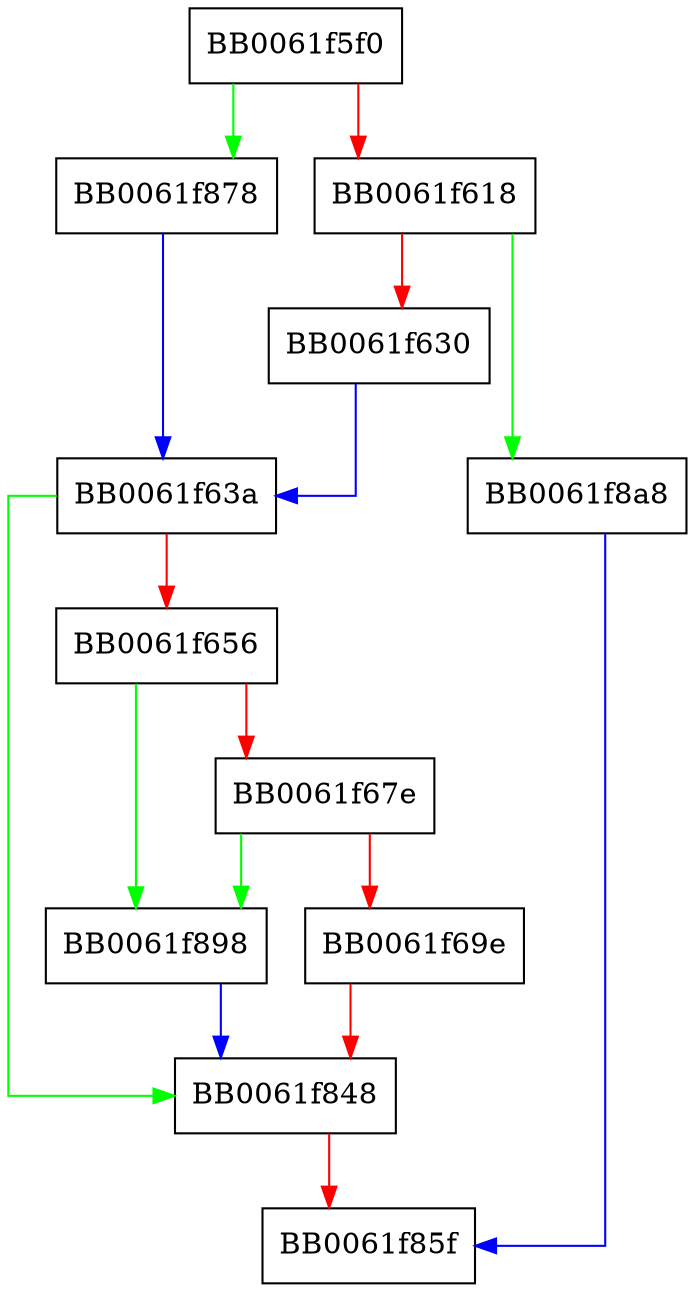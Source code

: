digraph PKCS12_key_gen_utf8_ex {
  node [shape="box"];
  graph [splines=ortho];
  BB0061f5f0 -> BB0061f878 [color="green"];
  BB0061f5f0 -> BB0061f618 [color="red"];
  BB0061f618 -> BB0061f8a8 [color="green"];
  BB0061f618 -> BB0061f630 [color="red"];
  BB0061f630 -> BB0061f63a [color="blue"];
  BB0061f63a -> BB0061f848 [color="green"];
  BB0061f63a -> BB0061f656 [color="red"];
  BB0061f656 -> BB0061f898 [color="green"];
  BB0061f656 -> BB0061f67e [color="red"];
  BB0061f67e -> BB0061f898 [color="green"];
  BB0061f67e -> BB0061f69e [color="red"];
  BB0061f69e -> BB0061f848 [color="red"];
  BB0061f848 -> BB0061f85f [color="red"];
  BB0061f878 -> BB0061f63a [color="blue"];
  BB0061f898 -> BB0061f848 [color="blue"];
  BB0061f8a8 -> BB0061f85f [color="blue"];
}